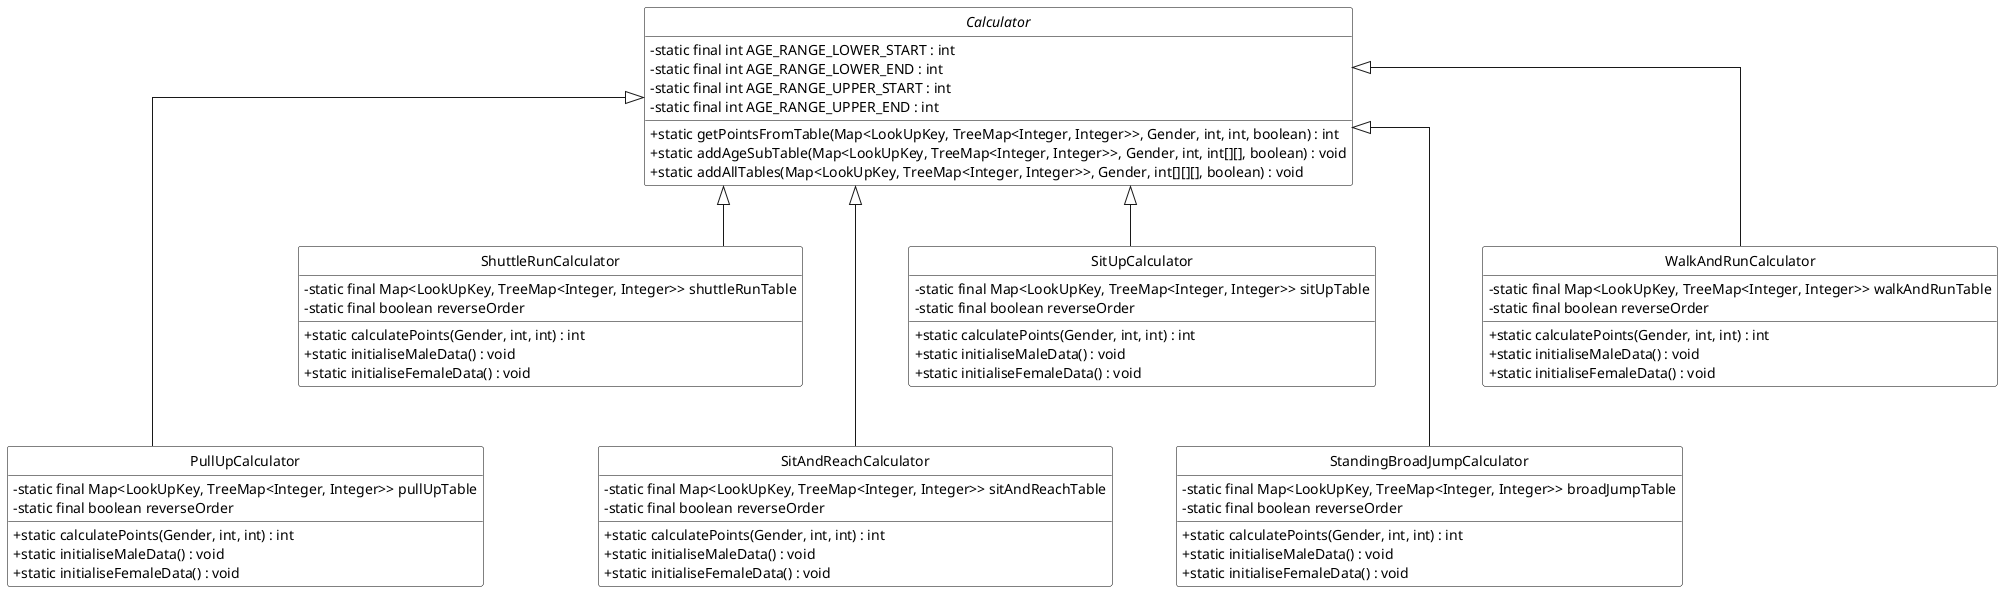 @startuml

skinparam linetype ortho
hide circle
skinparam classAttributeIconSize 0
skinparam classBackgroundColor White
skinparam classBorderColor Black

' Abstract class
abstract class Calculator {
    - static final int AGE_RANGE_LOWER_START : int
    - static final int AGE_RANGE_LOWER_END : int
    - static final int AGE_RANGE_UPPER_START : int
    - static final int AGE_RANGE_UPPER_END : int
    + static getPointsFromTable(Map<LookUpKey, TreeMap<Integer, Integer>>, Gender, int, int, boolean) : int
    + static addAgeSubTable(Map<LookUpKey, TreeMap<Integer, Integer>>, Gender, int, int[][], boolean) : void
    + static addAllTables(Map<LookUpKey, TreeMap<Integer, Integer>>, Gender, int[][][], boolean) : void
}

' Derived classes
class PullUpCalculator {
    - static final Map<LookUpKey, TreeMap<Integer, Integer>> pullUpTable
    - static final boolean reverseOrder
    + static calculatePoints(Gender, int, int) : int
    + static initialiseMaleData() : void
    + static initialiseFemaleData() : void
}

class ShuttleRunCalculator {
    - static final Map<LookUpKey, TreeMap<Integer, Integer>> shuttleRunTable
    - static final boolean reverseOrder
    + static calculatePoints(Gender, int, int) : int
    + static initialiseMaleData() : void
    + static initialiseFemaleData() : void
}

class SitAndReachCalculator {
    - static final Map<LookUpKey, TreeMap<Integer, Integer>> sitAndReachTable
    - static final boolean reverseOrder
    + static calculatePoints(Gender, int, int) : int
    + static initialiseMaleData() : void
    + static initialiseFemaleData() : void
}

class SitUpCalculator {
    - static final Map<LookUpKey, TreeMap<Integer, Integer>> sitUpTable
    - static final boolean reverseOrder
    + static calculatePoints(Gender, int, int) : int
    + static initialiseMaleData() : void
    + static initialiseFemaleData() : void
}

class StandingBroadJumpCalculator {
    - static final Map<LookUpKey, TreeMap<Integer, Integer>> broadJumpTable
    - static final boolean reverseOrder
    + static calculatePoints(Gender, int, int) : int
    + static initialiseMaleData() : void
    + static initialiseFemaleData() : void
}

class WalkAndRunCalculator {
    - static final Map<LookUpKey, TreeMap<Integer, Integer>> walkAndRunTable
    - static final boolean reverseOrder
    + static calculatePoints(Gender, int, int) : int
    + static initialiseMaleData() : void
    + static initialiseFemaleData() : void
}

' Relationships
Calculator <|--- PullUpCalculator
Calculator <|-- ShuttleRunCalculator
Calculator <|--- SitAndReachCalculator
Calculator <|-- SitUpCalculator
Calculator <|--- StandingBroadJumpCalculator
Calculator <|-- WalkAndRunCalculator

@enduml
